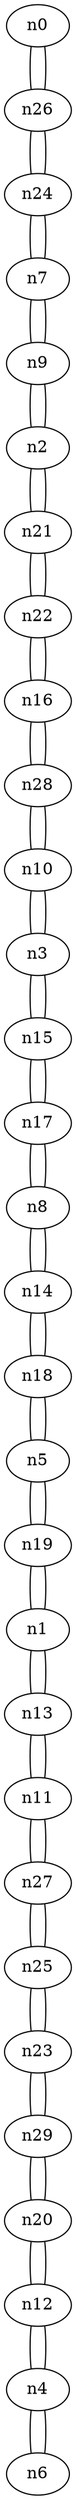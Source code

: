 graph {
n0;
n1;
n2;
n3;
n4;
n5;
n6;
n7;
n8;
n9;
n10;
n11;
n12;
n13;
n14;
n15;
n16;
n17;
n18;
n19;
n20;
n21;
n22;
n23;
n24;
n25;
n26;
n27;
n28;
n29;
n0 -- n26;
n1 -- n13;
n1 -- n19;
n2 -- n21;
n2 -- n9;
n3 -- n10;
n3 -- n15;
n4 -- n6;
n4 -- n12;
n5 -- n18;
n5 -- n19;
n6 -- n4;
n7 -- n24;
n7 -- n9;
n8 -- n14;
n8 -- n17;
n9 -- n2;
n9 -- n7;
n10 -- n3;
n10 -- n28;
n11 -- n27;
n11 -- n13;
n12 -- n20;
n12 -- n4;
n13 -- n1;
n13 -- n11;
n14 -- n8;
n14 -- n18;
n15 -- n17;
n15 -- n3;
n16 -- n28;
n16 -- n22;
n17 -- n8;
n17 -- n15;
n18 -- n14;
n18 -- n5;
n19 -- n1;
n19 -- n5;
n20 -- n29;
n20 -- n12;
n21 -- n2;
n21 -- n22;
n22 -- n16;
n22 -- n21;
n23 -- n25;
n23 -- n29;
n24 -- n7;
n24 -- n26;
n25 -- n27;
n25 -- n23;
n26 -- n24;
n26 -- n0;
n27 -- n11;
n27 -- n25;
n28 -- n10;
n28 -- n16;
n29 -- n20;
n29 -- n23;
}
